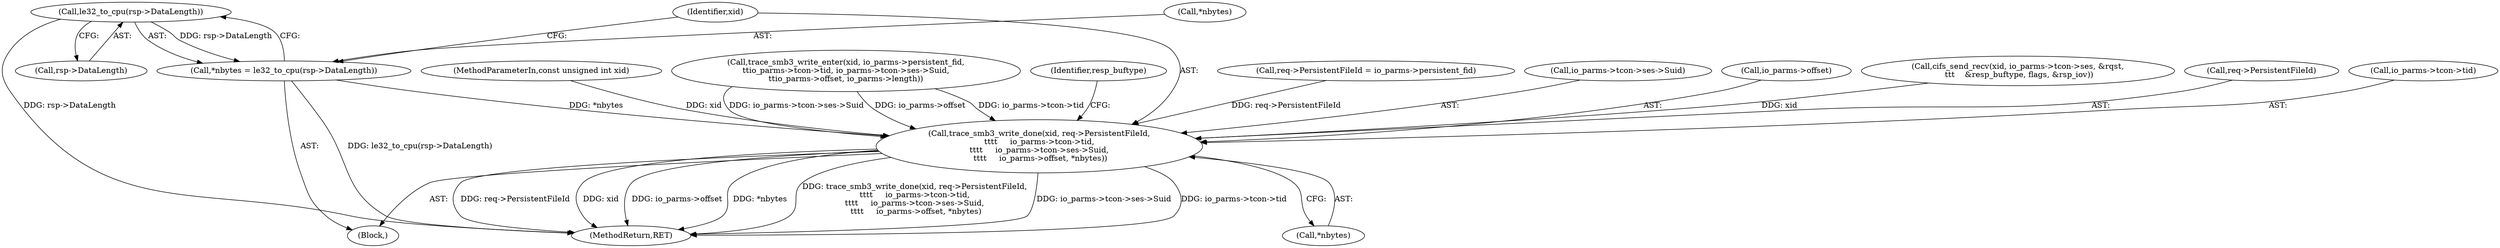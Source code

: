 digraph "0_linux_6a3eb3360667170988f8a6477f6686242061488a@pointer" {
"1000361" [label="(Call,le32_to_cpu(rsp->DataLength))"];
"1000358" [label="(Call,*nbytes = le32_to_cpu(rsp->DataLength))"];
"1000365" [label="(Call,trace_smb3_write_done(xid, req->PersistentFileId,\n\t\t\t\t     io_parms->tcon->tid,\n\t\t\t\t     io_parms->tcon->ses->Suid,\n \t\t\t\t     io_parms->offset, *nbytes))"];
"1000361" [label="(Call,le32_to_cpu(rsp->DataLength))"];
"1000358" [label="(Call,*nbytes = le32_to_cpu(rsp->DataLength))"];
"1000102" [label="(MethodParameterIn,const unsigned int xid)"];
"1000236" [label="(Call,trace_smb3_write_enter(xid, io_parms->persistent_fid,\n\t\tio_parms->tcon->tid, io_parms->tcon->ses->Suid,\n\t\tio_parms->offset, io_parms->length))"];
"1000388" [label="(Identifier,resp_buftype)"];
"1000392" [label="(MethodReturn,RET)"];
"1000366" [label="(Identifier,xid)"];
"1000186" [label="(Call,req->PersistentFileId = io_parms->persistent_fid)"];
"1000385" [label="(Call,*nbytes)"];
"1000359" [label="(Call,*nbytes)"];
"1000375" [label="(Call,io_parms->tcon->ses->Suid)"];
"1000362" [label="(Call,rsp->DataLength)"];
"1000357" [label="(Block,)"];
"1000382" [label="(Call,io_parms->offset)"];
"1000297" [label="(Call,cifs_send_recv(xid, io_parms->tcon->ses, &rqst,\n \t\t\t    &resp_buftype, flags, &rsp_iov))"];
"1000367" [label="(Call,req->PersistentFileId)"];
"1000370" [label="(Call,io_parms->tcon->tid)"];
"1000365" [label="(Call,trace_smb3_write_done(xid, req->PersistentFileId,\n\t\t\t\t     io_parms->tcon->tid,\n\t\t\t\t     io_parms->tcon->ses->Suid,\n \t\t\t\t     io_parms->offset, *nbytes))"];
"1000361" -> "1000358"  [label="AST: "];
"1000361" -> "1000362"  [label="CFG: "];
"1000362" -> "1000361"  [label="AST: "];
"1000358" -> "1000361"  [label="CFG: "];
"1000361" -> "1000392"  [label="DDG: rsp->DataLength"];
"1000361" -> "1000358"  [label="DDG: rsp->DataLength"];
"1000358" -> "1000357"  [label="AST: "];
"1000359" -> "1000358"  [label="AST: "];
"1000366" -> "1000358"  [label="CFG: "];
"1000358" -> "1000392"  [label="DDG: le32_to_cpu(rsp->DataLength)"];
"1000358" -> "1000365"  [label="DDG: *nbytes"];
"1000365" -> "1000357"  [label="AST: "];
"1000365" -> "1000385"  [label="CFG: "];
"1000366" -> "1000365"  [label="AST: "];
"1000367" -> "1000365"  [label="AST: "];
"1000370" -> "1000365"  [label="AST: "];
"1000375" -> "1000365"  [label="AST: "];
"1000382" -> "1000365"  [label="AST: "];
"1000385" -> "1000365"  [label="AST: "];
"1000388" -> "1000365"  [label="CFG: "];
"1000365" -> "1000392"  [label="DDG: trace_smb3_write_done(xid, req->PersistentFileId,\n\t\t\t\t     io_parms->tcon->tid,\n\t\t\t\t     io_parms->tcon->ses->Suid,\n \t\t\t\t     io_parms->offset, *nbytes)"];
"1000365" -> "1000392"  [label="DDG: io_parms->tcon->ses->Suid"];
"1000365" -> "1000392"  [label="DDG: io_parms->tcon->tid"];
"1000365" -> "1000392"  [label="DDG: req->PersistentFileId"];
"1000365" -> "1000392"  [label="DDG: xid"];
"1000365" -> "1000392"  [label="DDG: io_parms->offset"];
"1000365" -> "1000392"  [label="DDG: *nbytes"];
"1000297" -> "1000365"  [label="DDG: xid"];
"1000102" -> "1000365"  [label="DDG: xid"];
"1000186" -> "1000365"  [label="DDG: req->PersistentFileId"];
"1000236" -> "1000365"  [label="DDG: io_parms->tcon->tid"];
"1000236" -> "1000365"  [label="DDG: io_parms->tcon->ses->Suid"];
"1000236" -> "1000365"  [label="DDG: io_parms->offset"];
}
